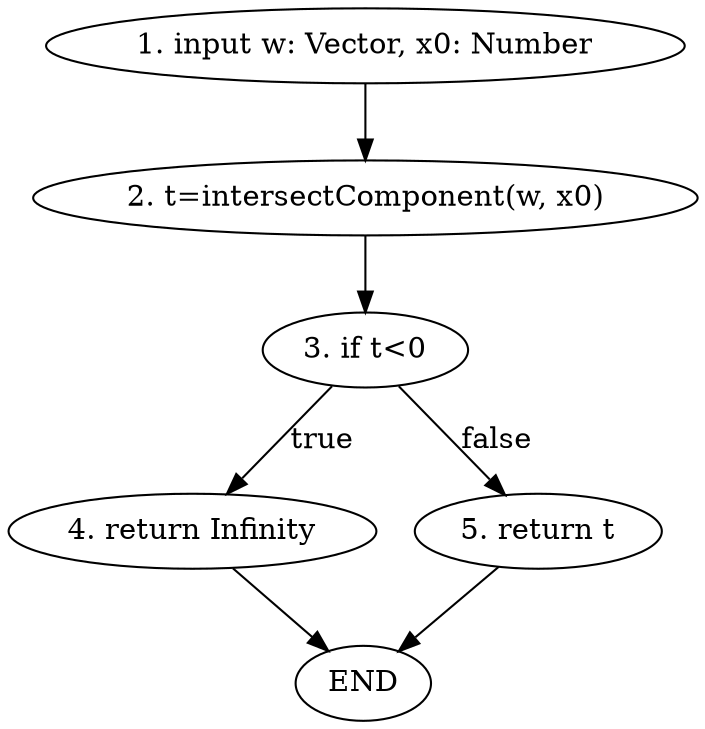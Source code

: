 digraph G{
    INP [label="1. input w: Vector, x0: Number"]
    SET1 [label="2. t=intersectComponent(w, x0)"]
    IF [label="3. if t<0"]
    RET1 [label="4. return Infinity"]
    RET2 [label="5. return t"]

    INP -> SET1 -> IF 
    IF -> RET1 [label="true"]
    IF -> RET2 [label="false"]
    RET1 -> END 
    RET2 -> END
}